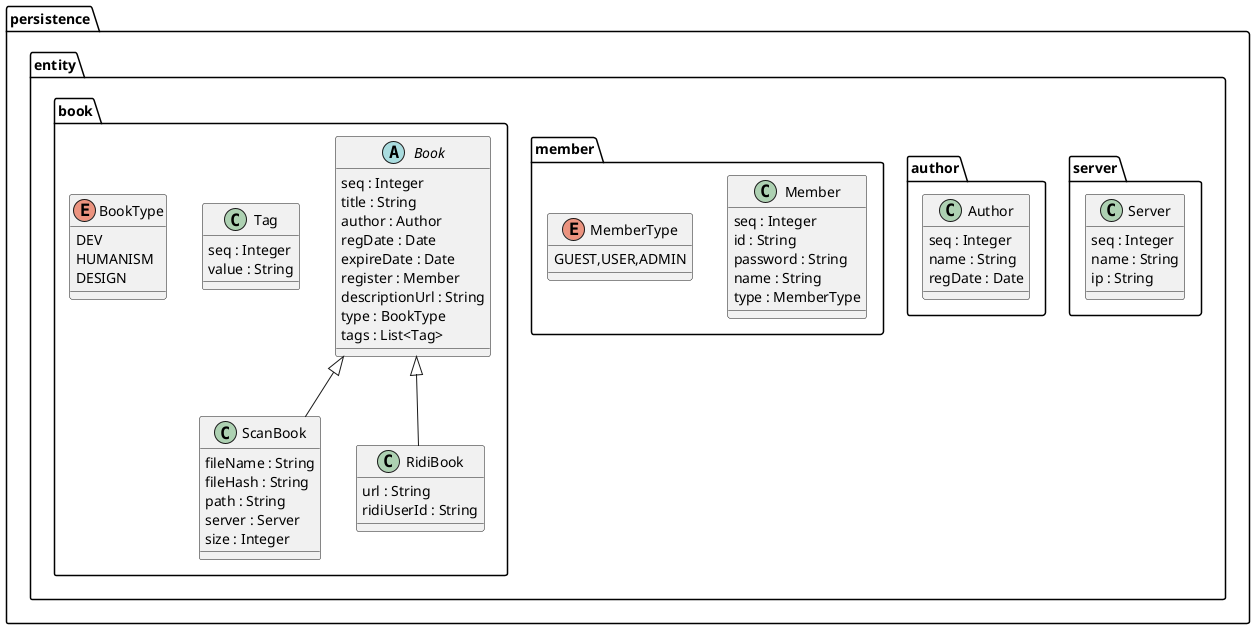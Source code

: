 @startuml


package persistence.entity.server{

    class Server{
    seq : Integer
    name : String
    ip : String
    }

}

package persistence.entity.author{
    class Author{
        seq : Integer
        name : String
        regDate : Date
    }
}

package persistence.entity.member{
class Member {
    seq : Integer
    id : String
    password : String
    name : String
    type : MemberType
}

enum MemberType{
    GUEST,USER,ADMIN
}
}
package persistence.entity.book {
abstract class Book{
    seq : Integer
    title : String
    author : Author
    regDate : Date
    expireDate : Date
    register : Member
    descriptionUrl : String
    type : BookType
    tags : List<Tag>
}

class Tag {
    seq : Integer
    value : String
}
Book <|-- ScanBook
Book <|-- RidiBook

class ScanBook{
    fileName : String
    fileHash : String
    path : String
    server : Server
    size : Integer
}

class RidiBook{
    url : String
    ridiUserId : String
}

enum BookType {
    DEV
    HUMANISM
    DESIGN
}
}

@enduml
